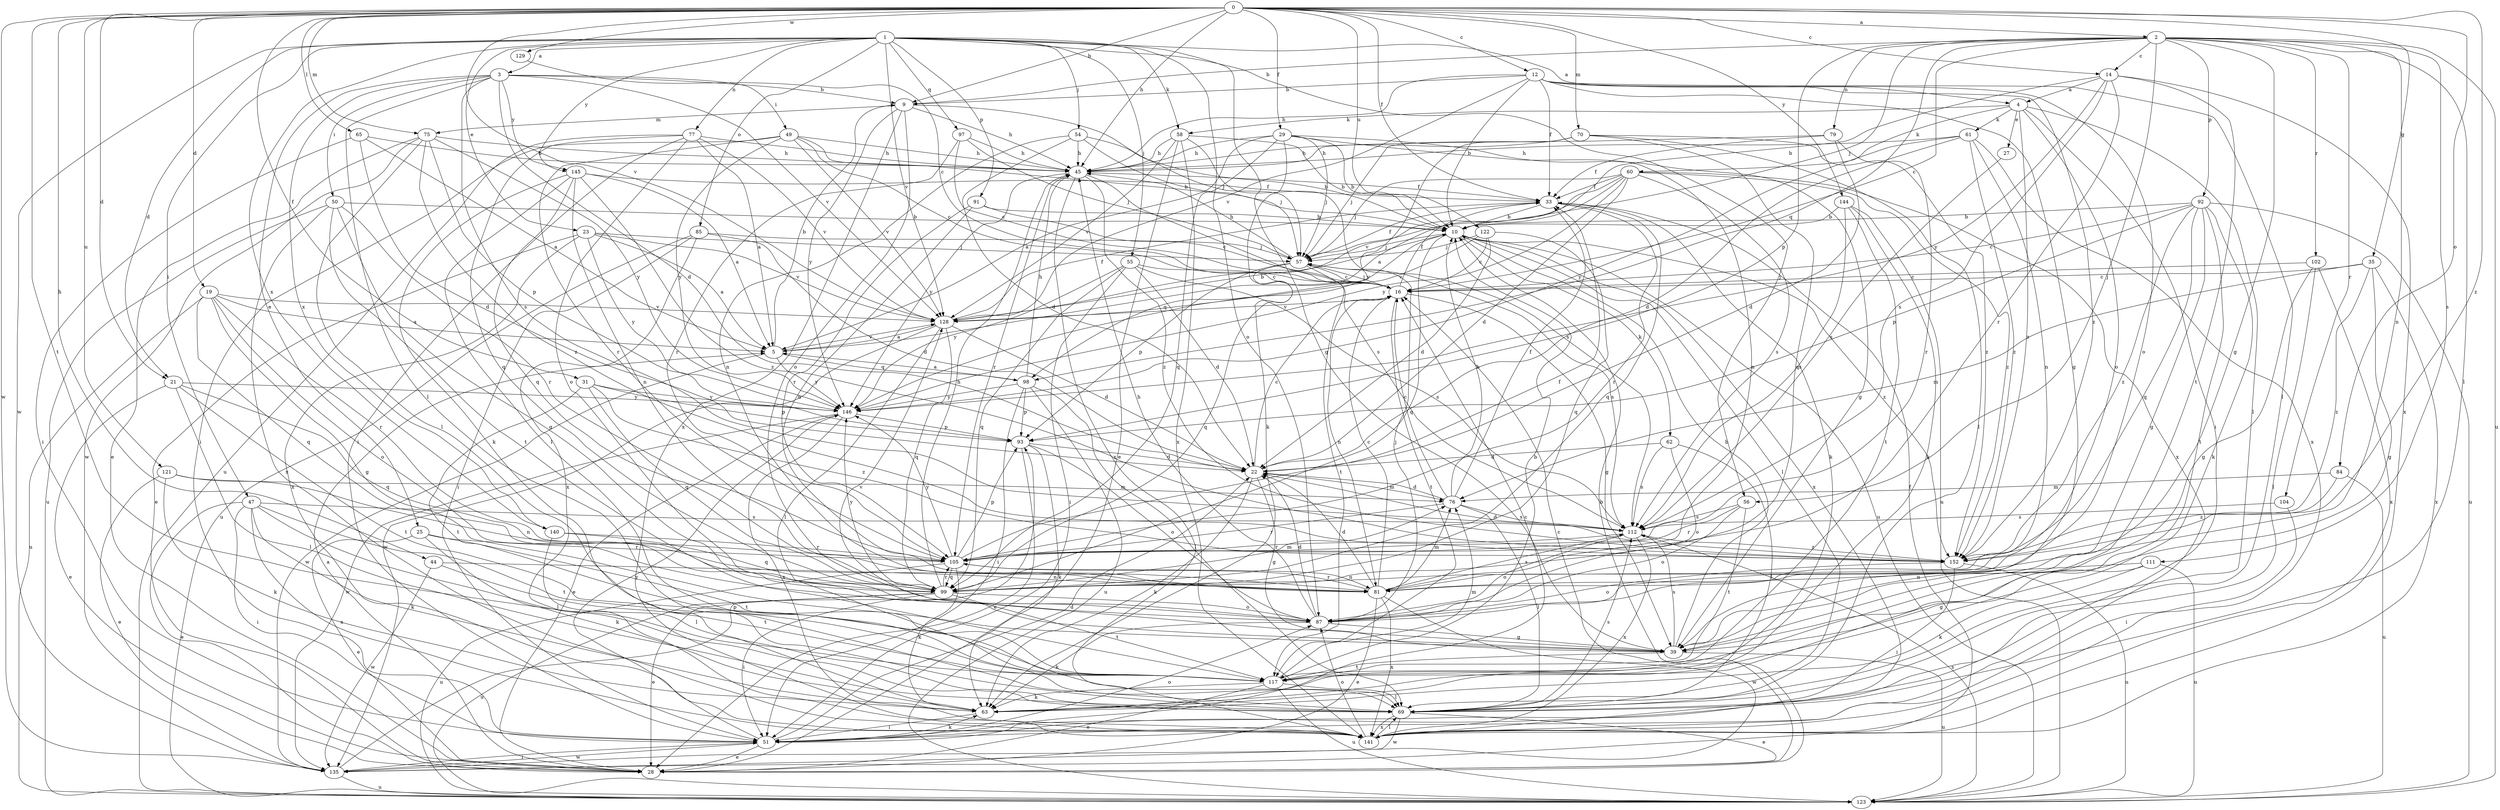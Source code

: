 strict digraph  {
0;
1;
2;
3;
4;
5;
9;
10;
12;
14;
16;
19;
21;
22;
23;
25;
27;
28;
29;
31;
33;
35;
39;
44;
45;
47;
49;
50;
51;
54;
55;
56;
57;
58;
60;
61;
62;
63;
65;
69;
70;
75;
76;
77;
79;
81;
84;
85;
87;
91;
92;
93;
97;
98;
99;
102;
104;
105;
111;
112;
117;
121;
122;
123;
128;
129;
135;
140;
141;
144;
145;
146;
152;
0 -> 2  [label=a];
0 -> 9  [label=b];
0 -> 12  [label=c];
0 -> 14  [label=c];
0 -> 19  [label=d];
0 -> 21  [label=d];
0 -> 29  [label=f];
0 -> 31  [label=f];
0 -> 33  [label=f];
0 -> 35  [label=g];
0 -> 44  [label=h];
0 -> 45  [label=h];
0 -> 65  [label=l];
0 -> 70  [label=m];
0 -> 75  [label=m];
0 -> 84  [label=o];
0 -> 117  [label=t];
0 -> 121  [label=u];
0 -> 122  [label=u];
0 -> 128  [label=v];
0 -> 129  [label=w];
0 -> 135  [label=w];
0 -> 144  [label=y];
0 -> 152  [label=z];
1 -> 3  [label=a];
1 -> 4  [label=a];
1 -> 21  [label=d];
1 -> 23  [label=e];
1 -> 39  [label=g];
1 -> 47  [label=i];
1 -> 54  [label=j];
1 -> 55  [label=j];
1 -> 56  [label=j];
1 -> 58  [label=k];
1 -> 77  [label=n];
1 -> 85  [label=o];
1 -> 87  [label=o];
1 -> 91  [label=p];
1 -> 97  [label=q];
1 -> 128  [label=v];
1 -> 135  [label=w];
1 -> 140  [label=x];
1 -> 145  [label=y];
2 -> 9  [label=b];
2 -> 14  [label=c];
2 -> 16  [label=c];
2 -> 39  [label=g];
2 -> 56  [label=j];
2 -> 57  [label=j];
2 -> 69  [label=l];
2 -> 79  [label=n];
2 -> 81  [label=n];
2 -> 92  [label=p];
2 -> 93  [label=p];
2 -> 98  [label=q];
2 -> 102  [label=r];
2 -> 104  [label=r];
2 -> 111  [label=s];
2 -> 123  [label=u];
3 -> 9  [label=b];
3 -> 22  [label=d];
3 -> 25  [label=e];
3 -> 49  [label=i];
3 -> 50  [label=i];
3 -> 69  [label=l];
3 -> 112  [label=s];
3 -> 128  [label=v];
3 -> 140  [label=x];
3 -> 145  [label=y];
4 -> 27  [label=e];
4 -> 51  [label=i];
4 -> 58  [label=k];
4 -> 60  [label=k];
4 -> 61  [label=k];
4 -> 69  [label=l];
4 -> 87  [label=o];
4 -> 152  [label=z];
5 -> 9  [label=b];
5 -> 98  [label=q];
5 -> 128  [label=v];
5 -> 135  [label=w];
5 -> 146  [label=y];
9 -> 45  [label=h];
9 -> 57  [label=j];
9 -> 75  [label=m];
9 -> 87  [label=o];
9 -> 141  [label=x];
9 -> 146  [label=y];
10 -> 57  [label=j];
10 -> 62  [label=k];
10 -> 69  [label=l];
10 -> 98  [label=q];
10 -> 99  [label=q];
10 -> 123  [label=u];
10 -> 141  [label=x];
10 -> 152  [label=z];
12 -> 9  [label=b];
12 -> 10  [label=b];
12 -> 33  [label=f];
12 -> 39  [label=g];
12 -> 45  [label=h];
12 -> 69  [label=l];
12 -> 87  [label=o];
12 -> 128  [label=v];
12 -> 152  [label=z];
14 -> 4  [label=a];
14 -> 10  [label=b];
14 -> 105  [label=r];
14 -> 112  [label=s];
14 -> 117  [label=t];
14 -> 141  [label=x];
14 -> 146  [label=y];
16 -> 33  [label=f];
16 -> 39  [label=g];
16 -> 57  [label=j];
16 -> 81  [label=n];
16 -> 117  [label=t];
16 -> 128  [label=v];
19 -> 5  [label=a];
19 -> 39  [label=g];
19 -> 87  [label=o];
19 -> 99  [label=q];
19 -> 105  [label=r];
19 -> 123  [label=u];
19 -> 128  [label=v];
21 -> 28  [label=e];
21 -> 69  [label=l];
21 -> 99  [label=q];
21 -> 117  [label=t];
21 -> 146  [label=y];
22 -> 16  [label=c];
22 -> 39  [label=g];
22 -> 63  [label=k];
22 -> 76  [label=m];
23 -> 5  [label=a];
23 -> 28  [label=e];
23 -> 57  [label=j];
23 -> 128  [label=v];
23 -> 141  [label=x];
23 -> 146  [label=y];
25 -> 28  [label=e];
25 -> 63  [label=k];
25 -> 105  [label=r];
25 -> 117  [label=t];
27 -> 112  [label=s];
28 -> 5  [label=a];
28 -> 10  [label=b];
28 -> 16  [label=c];
29 -> 5  [label=a];
29 -> 10  [label=b];
29 -> 39  [label=g];
29 -> 45  [label=h];
29 -> 57  [label=j];
29 -> 63  [label=k];
29 -> 81  [label=n];
29 -> 99  [label=q];
31 -> 93  [label=p];
31 -> 99  [label=q];
31 -> 117  [label=t];
31 -> 146  [label=y];
31 -> 152  [label=z];
33 -> 10  [label=b];
33 -> 63  [label=k];
33 -> 99  [label=q];
33 -> 105  [label=r];
35 -> 16  [label=c];
35 -> 39  [label=g];
35 -> 76  [label=m];
35 -> 141  [label=x];
35 -> 152  [label=z];
39 -> 10  [label=b];
39 -> 112  [label=s];
39 -> 117  [label=t];
39 -> 123  [label=u];
39 -> 128  [label=v];
44 -> 81  [label=n];
44 -> 117  [label=t];
44 -> 135  [label=w];
45 -> 33  [label=f];
45 -> 105  [label=r];
45 -> 112  [label=s];
45 -> 141  [label=x];
45 -> 146  [label=y];
45 -> 152  [label=z];
47 -> 28  [label=e];
47 -> 51  [label=i];
47 -> 63  [label=k];
47 -> 69  [label=l];
47 -> 112  [label=s];
47 -> 117  [label=t];
47 -> 141  [label=x];
49 -> 10  [label=b];
49 -> 16  [label=c];
49 -> 45  [label=h];
49 -> 51  [label=i];
49 -> 105  [label=r];
49 -> 128  [label=v];
49 -> 146  [label=y];
50 -> 10  [label=b];
50 -> 39  [label=g];
50 -> 105  [label=r];
50 -> 117  [label=t];
50 -> 123  [label=u];
50 -> 141  [label=x];
51 -> 16  [label=c];
51 -> 22  [label=d];
51 -> 28  [label=e];
51 -> 63  [label=k];
51 -> 87  [label=o];
51 -> 135  [label=w];
51 -> 146  [label=y];
54 -> 10  [label=b];
54 -> 22  [label=d];
54 -> 45  [label=h];
54 -> 57  [label=j];
54 -> 81  [label=n];
55 -> 16  [label=c];
55 -> 22  [label=d];
55 -> 51  [label=i];
55 -> 99  [label=q];
55 -> 112  [label=s];
55 -> 146  [label=y];
56 -> 87  [label=o];
56 -> 105  [label=r];
56 -> 112  [label=s];
56 -> 117  [label=t];
57 -> 16  [label=c];
57 -> 33  [label=f];
57 -> 45  [label=h];
57 -> 93  [label=p];
57 -> 99  [label=q];
57 -> 112  [label=s];
57 -> 117  [label=t];
58 -> 10  [label=b];
58 -> 28  [label=e];
58 -> 45  [label=h];
58 -> 112  [label=s];
58 -> 128  [label=v];
58 -> 141  [label=x];
60 -> 5  [label=a];
60 -> 22  [label=d];
60 -> 33  [label=f];
60 -> 57  [label=j];
60 -> 112  [label=s];
60 -> 128  [label=v];
60 -> 141  [label=x];
60 -> 146  [label=y];
60 -> 152  [label=z];
61 -> 22  [label=d];
61 -> 45  [label=h];
61 -> 81  [label=n];
61 -> 141  [label=x];
61 -> 146  [label=y];
61 -> 152  [label=z];
62 -> 22  [label=d];
62 -> 69  [label=l];
62 -> 87  [label=o];
62 -> 112  [label=s];
63 -> 51  [label=i];
65 -> 5  [label=a];
65 -> 22  [label=d];
65 -> 45  [label=h];
65 -> 51  [label=i];
69 -> 28  [label=e];
69 -> 112  [label=s];
69 -> 135  [label=w];
69 -> 141  [label=x];
70 -> 45  [label=h];
70 -> 57  [label=j];
70 -> 69  [label=l];
70 -> 99  [label=q];
70 -> 146  [label=y];
70 -> 152  [label=z];
75 -> 28  [label=e];
75 -> 45  [label=h];
75 -> 69  [label=l];
75 -> 93  [label=p];
75 -> 135  [label=w];
75 -> 146  [label=y];
75 -> 152  [label=z];
76 -> 10  [label=b];
76 -> 16  [label=c];
76 -> 22  [label=d];
76 -> 33  [label=f];
76 -> 69  [label=l];
76 -> 105  [label=r];
76 -> 112  [label=s];
77 -> 5  [label=a];
77 -> 45  [label=h];
77 -> 51  [label=i];
77 -> 87  [label=o];
77 -> 99  [label=q];
77 -> 123  [label=u];
77 -> 128  [label=v];
79 -> 22  [label=d];
79 -> 33  [label=f];
79 -> 45  [label=h];
79 -> 105  [label=r];
81 -> 16  [label=c];
81 -> 22  [label=d];
81 -> 28  [label=e];
81 -> 76  [label=m];
81 -> 105  [label=r];
81 -> 112  [label=s];
81 -> 135  [label=w];
81 -> 141  [label=x];
84 -> 76  [label=m];
84 -> 123  [label=u];
84 -> 152  [label=z];
85 -> 22  [label=d];
85 -> 51  [label=i];
85 -> 57  [label=j];
85 -> 123  [label=u];
85 -> 141  [label=x];
87 -> 22  [label=d];
87 -> 39  [label=g];
87 -> 45  [label=h];
87 -> 57  [label=j];
87 -> 63  [label=k];
91 -> 10  [label=b];
91 -> 16  [label=c];
91 -> 81  [label=n];
91 -> 105  [label=r];
92 -> 10  [label=b];
92 -> 16  [label=c];
92 -> 39  [label=g];
92 -> 63  [label=k];
92 -> 93  [label=p];
92 -> 99  [label=q];
92 -> 117  [label=t];
92 -> 123  [label=u];
92 -> 152  [label=z];
93 -> 22  [label=d];
93 -> 28  [label=e];
93 -> 63  [label=k];
93 -> 87  [label=o];
97 -> 16  [label=c];
97 -> 45  [label=h];
97 -> 57  [label=j];
97 -> 105  [label=r];
98 -> 5  [label=a];
98 -> 45  [label=h];
98 -> 51  [label=i];
98 -> 69  [label=l];
98 -> 93  [label=p];
98 -> 123  [label=u];
98 -> 146  [label=y];
99 -> 28  [label=e];
99 -> 45  [label=h];
99 -> 51  [label=i];
99 -> 76  [label=m];
99 -> 87  [label=o];
99 -> 105  [label=r];
99 -> 117  [label=t];
99 -> 123  [label=u];
99 -> 146  [label=y];
102 -> 16  [label=c];
102 -> 39  [label=g];
102 -> 69  [label=l];
102 -> 141  [label=x];
104 -> 51  [label=i];
104 -> 112  [label=s];
105 -> 33  [label=f];
105 -> 63  [label=k];
105 -> 81  [label=n];
105 -> 93  [label=p];
105 -> 99  [label=q];
105 -> 123  [label=u];
105 -> 146  [label=y];
111 -> 39  [label=g];
111 -> 63  [label=k];
111 -> 81  [label=n];
111 -> 123  [label=u];
112 -> 87  [label=o];
112 -> 105  [label=r];
112 -> 141  [label=x];
112 -> 152  [label=z];
117 -> 10  [label=b];
117 -> 28  [label=e];
117 -> 63  [label=k];
117 -> 69  [label=l];
117 -> 76  [label=m];
117 -> 123  [label=u];
121 -> 28  [label=e];
121 -> 63  [label=k];
121 -> 76  [label=m];
121 -> 81  [label=n];
122 -> 16  [label=c];
122 -> 22  [label=d];
122 -> 57  [label=j];
122 -> 99  [label=q];
122 -> 128  [label=v];
123 -> 112  [label=s];
128 -> 5  [label=a];
128 -> 10  [label=b];
128 -> 22  [label=d];
128 -> 33  [label=f];
128 -> 69  [label=l];
128 -> 99  [label=q];
128 -> 135  [label=w];
129 -> 16  [label=c];
135 -> 33  [label=f];
135 -> 51  [label=i];
135 -> 93  [label=p];
135 -> 123  [label=u];
140 -> 69  [label=l];
140 -> 99  [label=q];
140 -> 105  [label=r];
141 -> 69  [label=l];
141 -> 87  [label=o];
144 -> 10  [label=b];
144 -> 63  [label=k];
144 -> 112  [label=s];
144 -> 117  [label=t];
144 -> 123  [label=u];
145 -> 5  [label=a];
145 -> 33  [label=f];
145 -> 63  [label=k];
145 -> 69  [label=l];
145 -> 81  [label=n];
145 -> 99  [label=q];
145 -> 152  [label=z];
146 -> 28  [label=e];
146 -> 93  [label=p];
146 -> 135  [label=w];
146 -> 141  [label=x];
152 -> 22  [label=d];
152 -> 51  [label=i];
152 -> 87  [label=o];
152 -> 123  [label=u];
}

